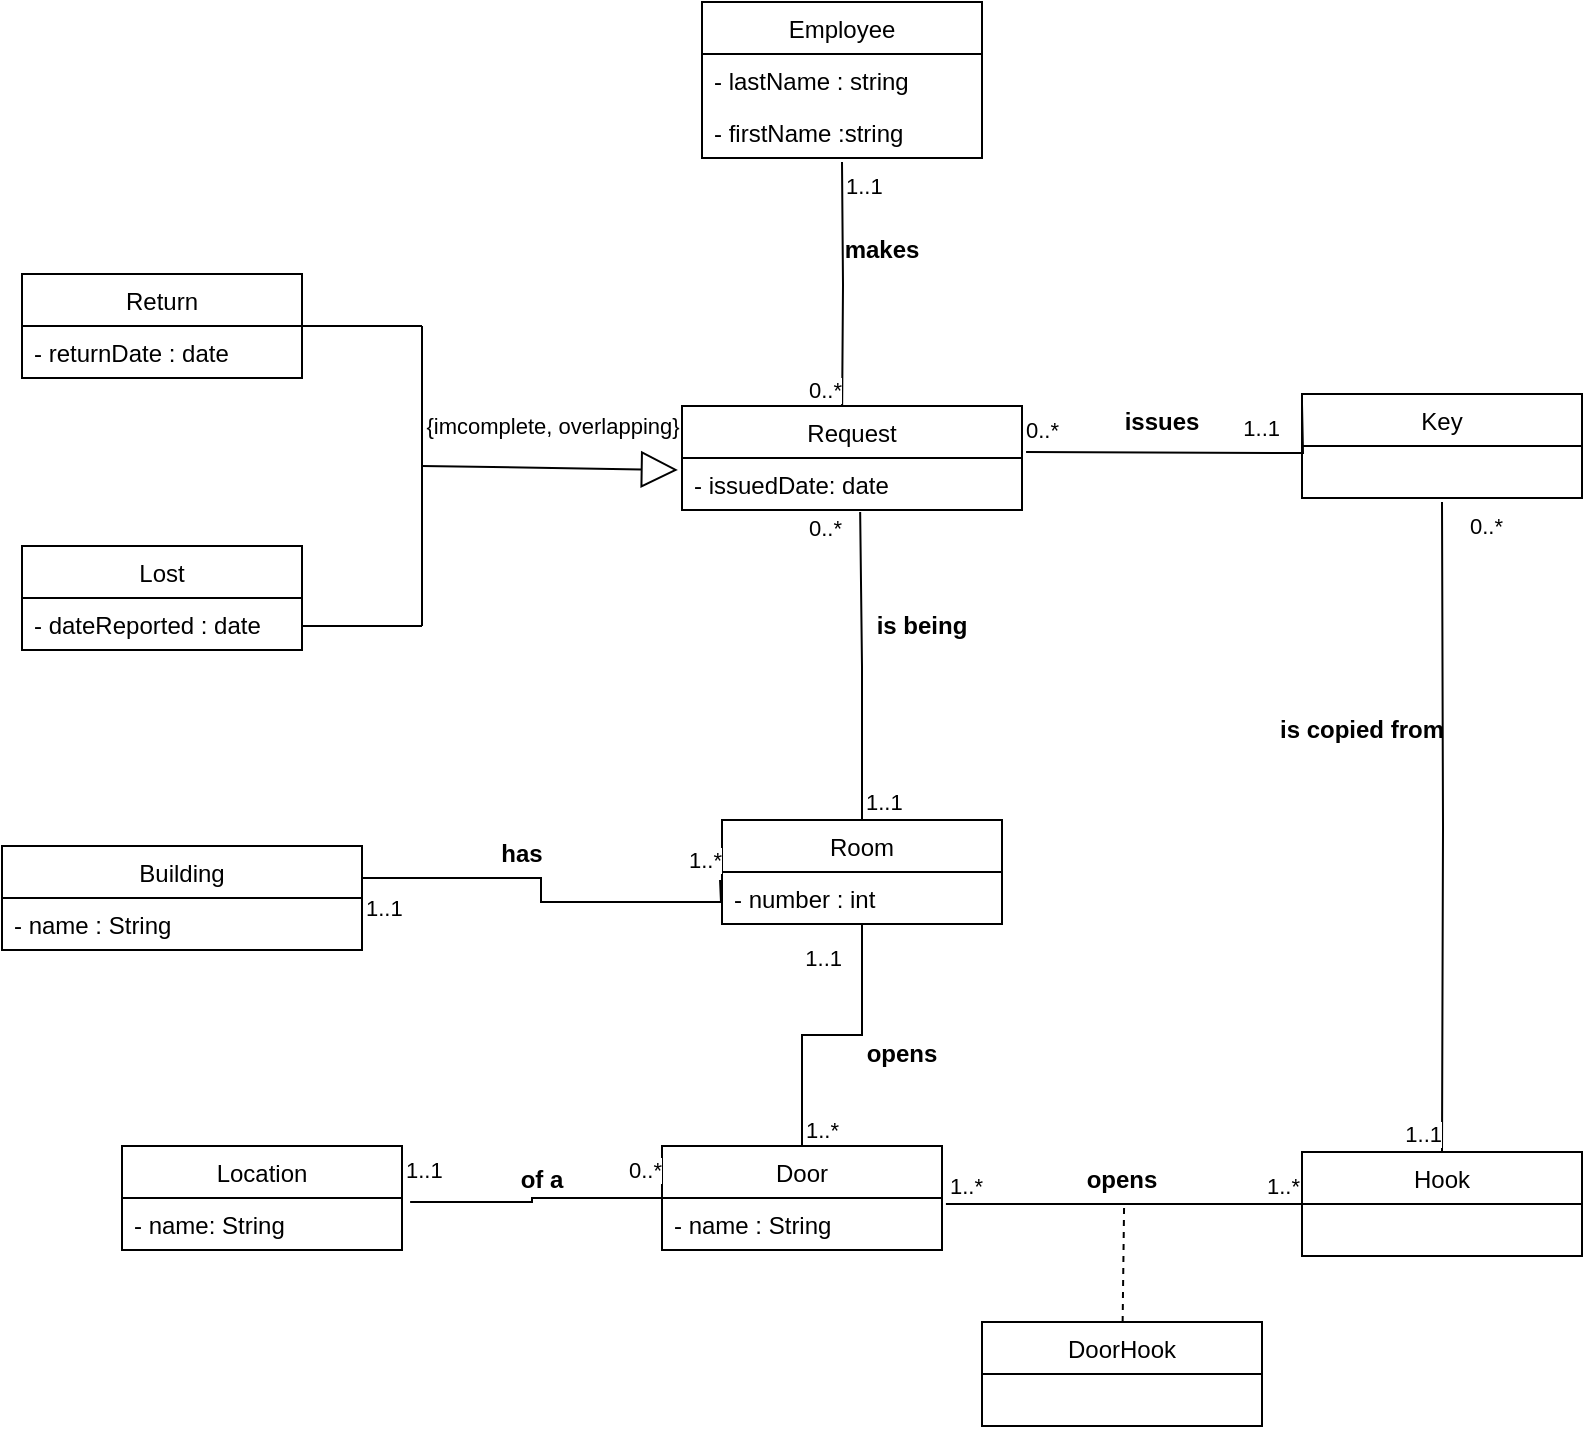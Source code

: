 <mxfile version="20.5.3" type="device"><diagram id="VmDezT5oHP2BALuplOup" name="Page-1"><mxGraphModel dx="824" dy="608" grid="1" gridSize="10" guides="1" tooltips="1" connect="1" arrows="1" fold="1" page="1" pageScale="1" pageWidth="850" pageHeight="1100" math="0" shadow="0"><root><mxCell id="0"/><mxCell id="1" parent="0"/><mxCell id="NUuSRnirCKLS4hW_HsL6-1" value="Employee" style="swimlane;fontStyle=0;childLayout=stackLayout;horizontal=1;startSize=26;fillColor=none;horizontalStack=0;resizeParent=1;resizeParentMax=0;resizeLast=0;collapsible=1;marginBottom=0;" parent="1" vertex="1"><mxGeometry x="390" y="130" width="140" height="78" as="geometry"/></mxCell><mxCell id="NUuSRnirCKLS4hW_HsL6-2" value="- lastName : string" style="text;strokeColor=none;fillColor=none;align=left;verticalAlign=top;spacingLeft=4;spacingRight=4;overflow=hidden;rotatable=0;points=[[0,0.5],[1,0.5]];portConstraint=eastwest;" parent="NUuSRnirCKLS4hW_HsL6-1" vertex="1"><mxGeometry y="26" width="140" height="26" as="geometry"/></mxCell><mxCell id="_3hLpwHIFBEax77ukoNz-56" value="- firstName :string" style="text;strokeColor=none;fillColor=none;align=left;verticalAlign=top;spacingLeft=4;spacingRight=4;overflow=hidden;rotatable=0;points=[[0,0.5],[1,0.5]];portConstraint=eastwest;" parent="NUuSRnirCKLS4hW_HsL6-1" vertex="1"><mxGeometry y="52" width="140" height="26" as="geometry"/></mxCell><mxCell id="NUuSRnirCKLS4hW_HsL6-5" value="Building" style="swimlane;fontStyle=0;childLayout=stackLayout;horizontal=1;startSize=26;fillColor=none;horizontalStack=0;resizeParent=1;resizeParentMax=0;resizeLast=0;collapsible=1;marginBottom=0;" parent="1" vertex="1"><mxGeometry x="40" y="552" width="180" height="52" as="geometry"/></mxCell><mxCell id="NUuSRnirCKLS4hW_HsL6-6" value="- name : String" style="text;strokeColor=none;fillColor=none;align=left;verticalAlign=top;spacingLeft=4;spacingRight=4;overflow=hidden;rotatable=0;points=[[0,0.5],[1,0.5]];portConstraint=eastwest;" parent="NUuSRnirCKLS4hW_HsL6-5" vertex="1"><mxGeometry y="26" width="180" height="26" as="geometry"/></mxCell><mxCell id="NUuSRnirCKLS4hW_HsL6-9" value="Hook" style="swimlane;fontStyle=0;childLayout=stackLayout;horizontal=1;startSize=26;fillColor=none;horizontalStack=0;resizeParent=1;resizeParentMax=0;resizeLast=0;collapsible=1;marginBottom=0;" parent="1" vertex="1"><mxGeometry x="690" y="705" width="140" height="52" as="geometry"/></mxCell><mxCell id="NUuSRnirCKLS4hW_HsL6-13" value="Key" style="swimlane;fontStyle=0;childLayout=stackLayout;horizontal=1;startSize=26;fillColor=none;horizontalStack=0;resizeParent=1;resizeParentMax=0;resizeLast=0;collapsible=1;marginBottom=0;" parent="1" vertex="1"><mxGeometry x="690" y="326" width="140" height="52" as="geometry"/></mxCell><mxCell id="NUuSRnirCKLS4hW_HsL6-18" value="Room" style="swimlane;fontStyle=0;childLayout=stackLayout;horizontal=1;startSize=26;fillColor=none;horizontalStack=0;resizeParent=1;resizeParentMax=0;resizeLast=0;collapsible=1;marginBottom=0;" parent="1" vertex="1"><mxGeometry x="400" y="539" width="140" height="52" as="geometry"/></mxCell><mxCell id="NUuSRnirCKLS4hW_HsL6-20" value="- number : int" style="text;strokeColor=none;fillColor=none;align=left;verticalAlign=top;spacingLeft=4;spacingRight=4;overflow=hidden;rotatable=0;points=[[0,0.5],[1,0.5]];portConstraint=eastwest;" parent="NUuSRnirCKLS4hW_HsL6-18" vertex="1"><mxGeometry y="26" width="140" height="26" as="geometry"/></mxCell><mxCell id="NUuSRnirCKLS4hW_HsL6-22" value="Door" style="swimlane;fontStyle=0;childLayout=stackLayout;horizontal=1;startSize=26;fillColor=none;horizontalStack=0;resizeParent=1;resizeParentMax=0;resizeLast=0;collapsible=1;marginBottom=0;" parent="1" vertex="1"><mxGeometry x="370" y="702" width="140" height="52" as="geometry"/></mxCell><mxCell id="NUuSRnirCKLS4hW_HsL6-23" value="- name : String" style="text;strokeColor=none;fillColor=none;align=left;verticalAlign=top;spacingLeft=4;spacingRight=4;overflow=hidden;rotatable=0;points=[[0,0.5],[1,0.5]];portConstraint=eastwest;" parent="NUuSRnirCKLS4hW_HsL6-22" vertex="1"><mxGeometry y="26" width="140" height="26" as="geometry"/></mxCell><mxCell id="bEzXSLGrn_l-ANHliITl-1" value="Request" style="swimlane;fontStyle=0;childLayout=stackLayout;horizontal=1;startSize=26;fillColor=none;horizontalStack=0;resizeParent=1;resizeParentMax=0;resizeLast=0;collapsible=1;marginBottom=0;" parent="1" vertex="1"><mxGeometry x="380" y="332" width="170" height="52" as="geometry"/></mxCell><mxCell id="_3hLpwHIFBEax77ukoNz-4" value="- issuedDate: date" style="text;strokeColor=none;fillColor=none;align=left;verticalAlign=top;spacingLeft=4;spacingRight=4;overflow=hidden;rotatable=0;points=[[0,0.5],[1,0.5]];portConstraint=eastwest;" parent="bEzXSLGrn_l-ANHliITl-1" vertex="1"><mxGeometry y="26" width="170" height="26" as="geometry"/></mxCell><mxCell id="_3hLpwHIFBEax77ukoNz-1" value="Return" style="swimlane;fontStyle=0;childLayout=stackLayout;horizontal=1;startSize=26;fillColor=none;horizontalStack=0;resizeParent=1;resizeParentMax=0;resizeLast=0;collapsible=1;marginBottom=0;" parent="1" vertex="1"><mxGeometry x="50" y="266" width="140" height="52" as="geometry"/></mxCell><mxCell id="_3hLpwHIFBEax77ukoNz-9" value="- returnDate : date" style="text;strokeColor=none;fillColor=none;align=left;verticalAlign=top;spacingLeft=4;spacingRight=4;overflow=hidden;rotatable=0;points=[[0,0.5],[1,0.5]];portConstraint=eastwest;" parent="_3hLpwHIFBEax77ukoNz-1" vertex="1"><mxGeometry y="26" width="140" height="26" as="geometry"/></mxCell><mxCell id="_3hLpwHIFBEax77ukoNz-5" value="Lost" style="swimlane;fontStyle=0;childLayout=stackLayout;horizontal=1;startSize=26;fillColor=none;horizontalStack=0;resizeParent=1;resizeParentMax=0;resizeLast=0;collapsible=1;marginBottom=0;" parent="1" vertex="1"><mxGeometry x="50" y="402" width="140" height="52" as="geometry"/></mxCell><mxCell id="_3hLpwHIFBEax77ukoNz-7" value="- dateReported : date" style="text;strokeColor=none;fillColor=none;align=left;verticalAlign=top;spacingLeft=4;spacingRight=4;overflow=hidden;rotatable=0;points=[[0,0.5],[1,0.5]];portConstraint=eastwest;" parent="_3hLpwHIFBEax77ukoNz-5" vertex="1"><mxGeometry y="26" width="140" height="26" as="geometry"/></mxCell><mxCell id="_3hLpwHIFBEax77ukoNz-10" value="" style="endArrow=none;html=1;rounded=0;" parent="1" edge="1"><mxGeometry relative="1" as="geometry"><mxPoint x="190" y="442" as="sourcePoint"/><mxPoint x="250" y="442" as="targetPoint"/></mxGeometry></mxCell><mxCell id="_3hLpwHIFBEax77ukoNz-11" value="" style="endArrow=none;html=1;rounded=0;" parent="1" edge="1"><mxGeometry relative="1" as="geometry"><mxPoint x="190" y="292" as="sourcePoint"/><mxPoint x="250" y="292" as="targetPoint"/></mxGeometry></mxCell><mxCell id="_3hLpwHIFBEax77ukoNz-12" value="" style="endArrow=none;html=1;rounded=0;" parent="1" edge="1"><mxGeometry relative="1" as="geometry"><mxPoint x="250" y="292" as="sourcePoint"/><mxPoint x="250" y="442" as="targetPoint"/></mxGeometry></mxCell><mxCell id="_3hLpwHIFBEax77ukoNz-13" value="{imcomplete, overlapping}" style="endArrow=block;endSize=16;endFill=0;html=1;rounded=0;entryX=-0.012;entryY=0.769;entryDx=0;entryDy=0;entryPerimeter=0;" parent="1" edge="1"><mxGeometry x="0.011" y="21" width="160" relative="1" as="geometry"><mxPoint x="250" y="362" as="sourcePoint"/><mxPoint x="377.96" y="363.994" as="targetPoint"/><mxPoint as="offset"/></mxGeometry></mxCell><mxCell id="_3hLpwHIFBEax77ukoNz-14" value="" style="endArrow=none;html=1;edgeStyle=orthogonalEdgeStyle;rounded=0;entryX=0.471;entryY=0;entryDx=0;entryDy=0;entryPerimeter=0;" parent="1" target="bEzXSLGrn_l-ANHliITl-1" edge="1"><mxGeometry relative="1" as="geometry"><mxPoint x="460" y="210" as="sourcePoint"/><mxPoint x="620" y="270" as="targetPoint"/></mxGeometry></mxCell><mxCell id="_3hLpwHIFBEax77ukoNz-15" value="1..1" style="edgeLabel;resizable=0;html=1;align=left;verticalAlign=bottom;" parent="_3hLpwHIFBEax77ukoNz-14" connectable="0" vertex="1"><mxGeometry x="-1" relative="1" as="geometry"><mxPoint y="20" as="offset"/></mxGeometry></mxCell><mxCell id="_3hLpwHIFBEax77ukoNz-16" value="0..*" style="edgeLabel;resizable=0;html=1;align=right;verticalAlign=bottom;" parent="_3hLpwHIFBEax77ukoNz-14" connectable="0" vertex="1"><mxGeometry x="1" relative="1" as="geometry"/></mxCell><mxCell id="_3hLpwHIFBEax77ukoNz-17" value="makes" style="text;align=center;fontStyle=1;verticalAlign=middle;spacingLeft=3;spacingRight=3;strokeColor=none;rotatable=0;points=[[0,0.5],[1,0.5]];portConstraint=eastwest;" parent="1" vertex="1"><mxGeometry x="440" y="240" width="80" height="26" as="geometry"/></mxCell><mxCell id="_3hLpwHIFBEax77ukoNz-18" value="" style="endArrow=none;html=1;edgeStyle=orthogonalEdgeStyle;rounded=0;exitX=1.012;exitY=-0.115;exitDx=0;exitDy=0;exitPerimeter=0;entryX=0;entryY=0.5;entryDx=0;entryDy=0;" parent="1" edge="1"><mxGeometry relative="1" as="geometry"><mxPoint x="552.04" y="355.01" as="sourcePoint"/><mxPoint x="690" y="331" as="targetPoint"/></mxGeometry></mxCell><mxCell id="_3hLpwHIFBEax77ukoNz-19" value="0..*" style="edgeLabel;resizable=0;html=1;align=left;verticalAlign=bottom;" parent="_3hLpwHIFBEax77ukoNz-18" connectable="0" vertex="1"><mxGeometry x="-1" relative="1" as="geometry"><mxPoint x="-2" y="-3" as="offset"/></mxGeometry></mxCell><mxCell id="_3hLpwHIFBEax77ukoNz-20" value="1..1" style="edgeLabel;resizable=0;html=1;align=right;verticalAlign=bottom;" parent="_3hLpwHIFBEax77ukoNz-18" connectable="0" vertex="1"><mxGeometry x="1" relative="1" as="geometry"><mxPoint x="-10" y="21" as="offset"/></mxGeometry></mxCell><mxCell id="_3hLpwHIFBEax77ukoNz-25" value="issues" style="text;align=center;fontStyle=1;verticalAlign=middle;spacingLeft=3;spacingRight=3;strokeColor=none;rotatable=0;points=[[0,0.5],[1,0.5]];portConstraint=eastwest;" parent="1" vertex="1"><mxGeometry x="580" y="326" width="80" height="26" as="geometry"/></mxCell><mxCell id="_3hLpwHIFBEax77ukoNz-26" value="" style="endArrow=none;html=1;edgeStyle=orthogonalEdgeStyle;rounded=0;entryX=0.5;entryY=0;entryDx=0;entryDy=0;" parent="1" target="NUuSRnirCKLS4hW_HsL6-9" edge="1"><mxGeometry relative="1" as="geometry"><mxPoint x="760" y="380" as="sourcePoint"/><mxPoint x="740" y="482" as="targetPoint"/></mxGeometry></mxCell><mxCell id="_3hLpwHIFBEax77ukoNz-27" value="0..*" style="edgeLabel;resizable=0;html=1;align=left;verticalAlign=bottom;" parent="_3hLpwHIFBEax77ukoNz-26" connectable="0" vertex="1"><mxGeometry x="-1" relative="1" as="geometry"><mxPoint x="12" y="20" as="offset"/></mxGeometry></mxCell><mxCell id="_3hLpwHIFBEax77ukoNz-28" value="1..1" style="edgeLabel;resizable=0;html=1;align=right;verticalAlign=bottom;" parent="_3hLpwHIFBEax77ukoNz-26" connectable="0" vertex="1"><mxGeometry x="1" relative="1" as="geometry"/></mxCell><mxCell id="_3hLpwHIFBEax77ukoNz-29" value="is copied from" style="text;align=center;fontStyle=1;verticalAlign=middle;spacingLeft=3;spacingRight=3;strokeColor=none;rotatable=0;points=[[0,0.5],[1,0.5]];portConstraint=eastwest;" parent="1" vertex="1"><mxGeometry x="680" y="480" width="80" height="26" as="geometry"/></mxCell><mxCell id="_3hLpwHIFBEax77ukoNz-30" value="" style="endArrow=none;html=1;edgeStyle=orthogonalEdgeStyle;rounded=0;exitX=0.5;exitY=0;exitDx=0;exitDy=0;entryX=0.524;entryY=1.038;entryDx=0;entryDy=0;entryPerimeter=0;" parent="1" source="NUuSRnirCKLS4hW_HsL6-18" edge="1"><mxGeometry relative="1" as="geometry"><mxPoint x="450" y="462" as="sourcePoint"/><mxPoint x="469.08" y="384.988" as="targetPoint"/></mxGeometry></mxCell><mxCell id="_3hLpwHIFBEax77ukoNz-31" value="1..1" style="edgeLabel;resizable=0;html=1;align=left;verticalAlign=bottom;" parent="_3hLpwHIFBEax77ukoNz-30" connectable="0" vertex="1"><mxGeometry x="-1" relative="1" as="geometry"><mxPoint y="-1" as="offset"/></mxGeometry></mxCell><mxCell id="_3hLpwHIFBEax77ukoNz-32" value="0..*" style="edgeLabel;resizable=0;html=1;align=right;verticalAlign=bottom;" parent="_3hLpwHIFBEax77ukoNz-30" connectable="0" vertex="1"><mxGeometry x="1" relative="1" as="geometry"><mxPoint x="-9" y="17" as="offset"/></mxGeometry></mxCell><mxCell id="_3hLpwHIFBEax77ukoNz-33" value="is being" style="text;align=center;fontStyle=1;verticalAlign=middle;spacingLeft=3;spacingRight=3;strokeColor=none;rotatable=0;points=[[0,0.5],[1,0.5]];portConstraint=eastwest;" parent="1" vertex="1"><mxGeometry x="460" y="428" width="80" height="26" as="geometry"/></mxCell><mxCell id="_3hLpwHIFBEax77ukoNz-34" value="" style="endArrow=none;html=1;edgeStyle=orthogonalEdgeStyle;rounded=0;exitX=1;exitY=0.038;exitDx=0;exitDy=0;exitPerimeter=0;entryX=-0.007;entryY=0.154;entryDx=0;entryDy=0;entryPerimeter=0;" parent="1" source="NUuSRnirCKLS4hW_HsL6-6" edge="1"><mxGeometry relative="1" as="geometry"><mxPoint x="240" y="652" as="sourcePoint"/><mxPoint x="399.02" y="569.004" as="targetPoint"/></mxGeometry></mxCell><mxCell id="_3hLpwHIFBEax77ukoNz-35" value="1..1" style="edgeLabel;resizable=0;html=1;align=left;verticalAlign=bottom;" parent="_3hLpwHIFBEax77ukoNz-34" connectable="0" vertex="1"><mxGeometry x="-1" relative="1" as="geometry"><mxPoint y="13" as="offset"/></mxGeometry></mxCell><mxCell id="_3hLpwHIFBEax77ukoNz-36" value="1..*" style="edgeLabel;resizable=0;html=1;align=right;verticalAlign=bottom;" parent="_3hLpwHIFBEax77ukoNz-34" connectable="0" vertex="1"><mxGeometry x="1" relative="1" as="geometry"><mxPoint x="1" y="-1" as="offset"/></mxGeometry></mxCell><mxCell id="_3hLpwHIFBEax77ukoNz-37" value="has" style="text;align=center;fontStyle=1;verticalAlign=middle;spacingLeft=3;spacingRight=3;strokeColor=none;rotatable=0;points=[[0,0.5],[1,0.5]];portConstraint=eastwest;" parent="1" vertex="1"><mxGeometry x="260" y="542" width="80" height="26" as="geometry"/></mxCell><mxCell id="_3hLpwHIFBEax77ukoNz-38" value="" style="endArrow=none;html=1;edgeStyle=orthogonalEdgeStyle;rounded=0;exitX=0.5;exitY=0;exitDx=0;exitDy=0;entryX=0.5;entryY=1;entryDx=0;entryDy=0;entryPerimeter=0;" parent="1" source="NUuSRnirCKLS4hW_HsL6-22" target="NUuSRnirCKLS4hW_HsL6-20" edge="1"><mxGeometry relative="1" as="geometry"><mxPoint x="540" y="652" as="sourcePoint"/><mxPoint x="700" y="652" as="targetPoint"/></mxGeometry></mxCell><mxCell id="_3hLpwHIFBEax77ukoNz-39" value="1..*" style="edgeLabel;resizable=0;html=1;align=left;verticalAlign=bottom;" parent="_3hLpwHIFBEax77ukoNz-38" connectable="0" vertex="1"><mxGeometry x="-1" relative="1" as="geometry"><mxPoint as="offset"/></mxGeometry></mxCell><mxCell id="_3hLpwHIFBEax77ukoNz-40" value="1..1" style="edgeLabel;resizable=0;html=1;align=right;verticalAlign=bottom;" parent="_3hLpwHIFBEax77ukoNz-38" connectable="0" vertex="1"><mxGeometry x="1" relative="1" as="geometry"><mxPoint x="-10" y="25" as="offset"/></mxGeometry></mxCell><mxCell id="_3hLpwHIFBEax77ukoNz-41" value="opens" style="text;align=center;fontStyle=1;verticalAlign=middle;spacingLeft=3;spacingRight=3;strokeColor=none;rotatable=0;points=[[0,0.5],[1,0.5]];portConstraint=eastwest;" parent="1" vertex="1"><mxGeometry x="450" y="642" width="80" height="26" as="geometry"/></mxCell><mxCell id="_3hLpwHIFBEax77ukoNz-42" value="" style="endArrow=none;html=1;edgeStyle=orthogonalEdgeStyle;rounded=0;entryX=0;entryY=0.5;entryDx=0;entryDy=0;exitX=1.014;exitY=0.115;exitDx=0;exitDy=0;exitPerimeter=0;" parent="1" target="NUuSRnirCKLS4hW_HsL6-9" edge="1" source="NUuSRnirCKLS4hW_HsL6-23"><mxGeometry relative="1" as="geometry"><mxPoint x="550" y="722" as="sourcePoint"/><mxPoint x="740" y="672" as="targetPoint"/></mxGeometry></mxCell><mxCell id="_3hLpwHIFBEax77ukoNz-43" value="1..*" style="edgeLabel;resizable=0;html=1;align=left;verticalAlign=bottom;" parent="_3hLpwHIFBEax77ukoNz-42" connectable="0" vertex="1"><mxGeometry x="-1" relative="1" as="geometry"/></mxCell><mxCell id="_3hLpwHIFBEax77ukoNz-44" value="1..*" style="edgeLabel;resizable=0;html=1;align=right;verticalAlign=bottom;" parent="_3hLpwHIFBEax77ukoNz-42" connectable="0" vertex="1"><mxGeometry x="1" relative="1" as="geometry"/></mxCell><mxCell id="_3hLpwHIFBEax77ukoNz-45" value="opens" style="text;align=center;fontStyle=1;verticalAlign=middle;spacingLeft=3;spacingRight=3;strokeColor=none;rotatable=0;points=[[0,0.5],[1,0.5]];portConstraint=eastwest;" parent="1" vertex="1"><mxGeometry x="560" y="705" width="80" height="26" as="geometry"/></mxCell><mxCell id="_3hLpwHIFBEax77ukoNz-55" value="" style="endArrow=none;dashed=1;html=1;rounded=0;entryX=0.513;entryY=1.038;entryDx=0;entryDy=0;entryPerimeter=0;" parent="1" source="_3hLpwHIFBEax77ukoNz-57" target="_3hLpwHIFBEax77ukoNz-45" edge="1"><mxGeometry width="50" height="50" relative="1" as="geometry"><mxPoint x="611" y="802" as="sourcePoint"/><mxPoint x="680" y="682" as="targetPoint"/></mxGeometry></mxCell><mxCell id="_3hLpwHIFBEax77ukoNz-57" value="DoorHook" style="swimlane;fontStyle=0;childLayout=stackLayout;horizontal=1;startSize=26;fillColor=none;horizontalStack=0;resizeParent=1;resizeParentMax=0;resizeLast=0;collapsible=1;marginBottom=0;" parent="1" vertex="1"><mxGeometry x="530" y="790" width="140" height="52" as="geometry"/></mxCell><mxCell id="_3hLpwHIFBEax77ukoNz-61" value="Location" style="swimlane;fontStyle=0;childLayout=stackLayout;horizontal=1;startSize=26;fillColor=none;horizontalStack=0;resizeParent=1;resizeParentMax=0;resizeLast=0;collapsible=1;marginBottom=0;" parent="1" vertex="1"><mxGeometry x="100" y="702" width="140" height="52" as="geometry"/></mxCell><mxCell id="_3hLpwHIFBEax77ukoNz-62" value="- name: String" style="text;strokeColor=none;fillColor=none;align=left;verticalAlign=top;spacingLeft=4;spacingRight=4;overflow=hidden;rotatable=0;points=[[0,0.5],[1,0.5]];portConstraint=eastwest;" parent="_3hLpwHIFBEax77ukoNz-61" vertex="1"><mxGeometry y="26" width="140" height="26" as="geometry"/></mxCell><mxCell id="_3hLpwHIFBEax77ukoNz-65" value="" style="endArrow=none;html=1;edgeStyle=orthogonalEdgeStyle;rounded=0;exitX=1.029;exitY=0.077;exitDx=0;exitDy=0;exitPerimeter=0;entryX=0;entryY=0.5;entryDx=0;entryDy=0;" parent="1" source="_3hLpwHIFBEax77ukoNz-62" target="NUuSRnirCKLS4hW_HsL6-22" edge="1"><mxGeometry relative="1" as="geometry"><mxPoint x="160" y="792" as="sourcePoint"/><mxPoint x="320" y="792" as="targetPoint"/></mxGeometry></mxCell><mxCell id="_3hLpwHIFBEax77ukoNz-66" value="1..1" style="edgeLabel;resizable=0;html=1;align=left;verticalAlign=bottom;" parent="_3hLpwHIFBEax77ukoNz-65" connectable="0" vertex="1"><mxGeometry x="-1" relative="1" as="geometry"><mxPoint x="-4" y="-8" as="offset"/></mxGeometry></mxCell><mxCell id="_3hLpwHIFBEax77ukoNz-67" value="0..*" style="edgeLabel;resizable=0;html=1;align=right;verticalAlign=bottom;" parent="_3hLpwHIFBEax77ukoNz-65" connectable="0" vertex="1"><mxGeometry x="1" relative="1" as="geometry"><mxPoint y="-6" as="offset"/></mxGeometry></mxCell><mxCell id="_3hLpwHIFBEax77ukoNz-68" value="of a" style="text;align=center;fontStyle=1;verticalAlign=middle;spacingLeft=3;spacingRight=3;strokeColor=none;rotatable=0;points=[[0,0.5],[1,0.5]];portConstraint=eastwest;" parent="1" vertex="1"><mxGeometry x="270" y="705" width="80" height="26" as="geometry"/></mxCell></root></mxGraphModel></diagram></mxfile>